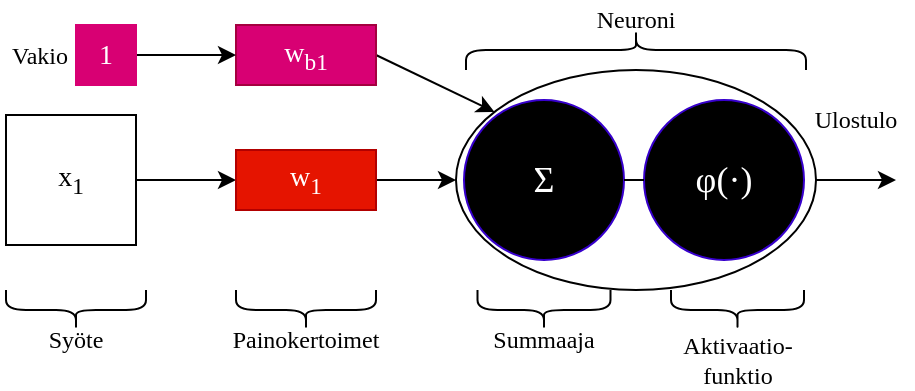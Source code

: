 <mxfile version="13.0.6" type="google"><diagram id="N8bs2FzUC10MA2vgQP_P" name="Page-1"><mxGraphModel dx="1422" dy="769" grid="1" gridSize="10" guides="1" tooltips="1" connect="1" arrows="1" fold="1" page="1" pageScale="1" pageWidth="827" pageHeight="1169" math="0" shadow="0"><root><mxCell id="0"/><mxCell id="1" parent="0"/><mxCell id="f3lc1m1BHpSiYK0tp4qR-17" style="edgeStyle=orthogonalEdgeStyle;rounded=0;orthogonalLoop=1;jettySize=auto;html=1;entryX=0;entryY=0.5;entryDx=0;entryDy=0;strokeColor=#000000;fontColor=#000000;" edge="1" parent="1" source="vyo6TJpPnQ9eapoHsoQL-1" target="vyo6TJpPnQ9eapoHsoQL-26"><mxGeometry relative="1" as="geometry"/></mxCell><mxCell id="vyo6TJpPnQ9eapoHsoQL-1" value="&lt;font style=&quot;font-size: 14px&quot; face=&quot;Times New Roman&quot;&gt;x&lt;sub&gt;1&lt;/sub&gt;&lt;/font&gt;" style="whiteSpace=wrap;html=1;aspect=fixed;" parent="1" vertex="1"><mxGeometry x="3" y="57.5" width="65" height="65" as="geometry"/></mxCell><mxCell id="vyo6TJpPnQ9eapoHsoQL-25" value="&lt;font style=&quot;font-size: 18px&quot; face=&quot;Times New Roman&quot;&gt;&lt;span class=&quot;ILfuVd NA6bn&quot;&gt;&lt;span class=&quot;e24Kjd&quot;&gt; Σ&lt;/span&gt;&lt;/span&gt;&lt;/font&gt;" style="ellipse;whiteSpace=wrap;html=1;aspect=fixed;fillColor=#000000;strokeColor=#3700CC;fontColor=#ffffff;" parent="1" vertex="1"><mxGeometry x="232" y="50" width="80" height="80" as="geometry"/></mxCell><mxCell id="f3lc1m1BHpSiYK0tp4qR-21" style="edgeStyle=none;rounded=0;orthogonalLoop=1;jettySize=auto;html=1;entryX=0;entryY=0.5;entryDx=0;entryDy=0;strokeColor=#000000;fontColor=#000000;" edge="1" parent="1" source="vyo6TJpPnQ9eapoHsoQL-26" target="f3lc1m1BHpSiYK0tp4qR-12"><mxGeometry relative="1" as="geometry"/></mxCell><mxCell id="vyo6TJpPnQ9eapoHsoQL-26" value="&lt;font style=&quot;font-size: 14px&quot; face=&quot;Times New Roman&quot;&gt;w&lt;sub&gt;1&lt;/sub&gt;&lt;/font&gt;" style="rounded=0;whiteSpace=wrap;html=1;fillColor=#e51400;strokeColor=#B20000;fontColor=#ffffff;" parent="1" vertex="1"><mxGeometry x="118" y="75" width="70" height="30" as="geometry"/></mxCell><mxCell id="f3lc1m1BHpSiYK0tp4qR-20" style="rounded=0;orthogonalLoop=1;jettySize=auto;html=1;strokeColor=#000000;fontColor=#000000;exitX=1;exitY=0.5;exitDx=0;exitDy=0;" edge="1" parent="1" source="vyo6TJpPnQ9eapoHsoQL-65" target="f3lc1m1BHpSiYK0tp4qR-12"><mxGeometry relative="1" as="geometry"/></mxCell><mxCell id="vyo6TJpPnQ9eapoHsoQL-65" value="&lt;font style=&quot;font-size: 14px&quot; face=&quot;Times New Roman&quot;&gt;w&lt;sub&gt;b1&lt;/sub&gt;&lt;/font&gt;" style="rounded=0;whiteSpace=wrap;html=1;fillColor=#D80073;strokeColor=#A50040;fontColor=#ffffff;" parent="1" vertex="1"><mxGeometry x="118" y="12.5" width="70" height="30" as="geometry"/></mxCell><mxCell id="40Gqp00WSa19-8PyqJXw-4" value="&lt;font style=&quot;font-size: 18px&quot; face=&quot;Times New Roman&quot;&gt;&lt;span style=&quot;left: 572.827px ; top: 800.402px&quot;&gt;φ&lt;/span&gt;&lt;span style=&quot;left: 583.364px ; top: 799.123px&quot;&gt;(&lt;/span&gt;&lt;span style=&quot;left: 589.205px ; top: 799.123px&quot;&gt;·&lt;/span&gt;&lt;span style=&quot;left: 595.045px ; top: 799.123px&quot;&gt;)&lt;/span&gt;&lt;/font&gt;" style="ellipse;whiteSpace=wrap;html=1;aspect=fixed;fillColor=#000000;strokeColor=#3700CC;fontColor=#ffffff;" parent="1" vertex="1"><mxGeometry x="322" y="50" width="80" height="80" as="geometry"/></mxCell><mxCell id="40Gqp00WSa19-8PyqJXw-12" value="" style="endArrow=none;html=1;strokeColor=#000000;fillColor=#FFFFFF;entryX=1;entryY=0.5;entryDx=0;entryDy=0;exitX=0;exitY=0.5;exitDx=0;exitDy=0;" parent="1" source="40Gqp00WSa19-8PyqJXw-4" target="vyo6TJpPnQ9eapoHsoQL-25" edge="1"><mxGeometry width="50" height="50" relative="1" as="geometry"><mxPoint x="262" y="245" as="sourcePoint"/><mxPoint x="312" y="195" as="targetPoint"/></mxGeometry></mxCell><mxCell id="f3lc1m1BHpSiYK0tp4qR-30" style="edgeStyle=none;rounded=0;orthogonalLoop=1;jettySize=auto;html=1;entryX=0;entryY=0.5;entryDx=0;entryDy=0;strokeColor=#000000;fontColor=#000000;" edge="1" parent="1" source="NgF7cQ5277dqiTqMvfOl-1" target="vyo6TJpPnQ9eapoHsoQL-65"><mxGeometry relative="1" as="geometry"/></mxCell><mxCell id="NgF7cQ5277dqiTqMvfOl-1" value="&lt;font style=&quot;font-size: 14px&quot; face=&quot;Times New Roman&quot; color=&quot;#FFFFFF&quot;&gt;1&lt;/font&gt;" style="whiteSpace=wrap;html=1;aspect=fixed;fillColor=#D80073;strokeColor=#D80073;" parent="1" vertex="1"><mxGeometry x="38" y="12.5" width="30" height="30" as="geometry"/></mxCell><mxCell id="f3lc1m1BHpSiYK0tp4qR-27" style="edgeStyle=none;rounded=0;orthogonalLoop=1;jettySize=auto;html=1;strokeColor=#000000;fontColor=#000000;" edge="1" parent="1" source="f3lc1m1BHpSiYK0tp4qR-12"><mxGeometry relative="1" as="geometry"><mxPoint x="448" y="90" as="targetPoint"/></mxGeometry></mxCell><mxCell id="f3lc1m1BHpSiYK0tp4qR-12" value="" style="ellipse;whiteSpace=wrap;html=1;strokeColor=#000000;fillColor=none;" vertex="1" parent="1"><mxGeometry x="228" y="35" width="180" height="110" as="geometry"/></mxCell><mxCell id="f3lc1m1BHpSiYK0tp4qR-22" value="&lt;font face=&quot;Times New Roman&quot;&gt;Syöte&lt;/font&gt;" style="text;html=1;strokeColor=none;fillColor=none;align=center;verticalAlign=middle;whiteSpace=wrap;rounded=0;fontColor=#000000;" vertex="1" parent="1"><mxGeometry x="18" y="160" width="40" height="20" as="geometry"/></mxCell><mxCell id="f3lc1m1BHpSiYK0tp4qR-23" value="&lt;font face=&quot;Times New Roman&quot;&gt;Painokertoimet&lt;/font&gt;" style="text;html=1;strokeColor=none;fillColor=none;align=center;verticalAlign=middle;whiteSpace=wrap;rounded=0;fontColor=#000000;" vertex="1" parent="1"><mxGeometry x="133" y="160" width="40" height="20" as="geometry"/></mxCell><mxCell id="f3lc1m1BHpSiYK0tp4qR-24" value="&lt;div&gt;&lt;font face=&quot;Times New Roman&quot;&gt;Neuroni&lt;/font&gt;&lt;/div&gt;" style="text;html=1;strokeColor=none;fillColor=none;align=center;verticalAlign=middle;whiteSpace=wrap;rounded=0;fontColor=#000000;" vertex="1" parent="1"><mxGeometry x="298" width="40" height="20" as="geometry"/></mxCell><mxCell id="f3lc1m1BHpSiYK0tp4qR-25" value="&lt;font face=&quot;Times New Roman&quot;&gt;Summaaja&lt;/font&gt;" style="text;html=1;strokeColor=none;fillColor=none;align=center;verticalAlign=middle;whiteSpace=wrap;rounded=0;fontColor=#000000;" vertex="1" parent="1"><mxGeometry x="252" y="160" width="40" height="20" as="geometry"/></mxCell><mxCell id="f3lc1m1BHpSiYK0tp4qR-28" value="&lt;font face=&quot;Times New Roman&quot;&gt;Ulostulo&lt;/font&gt;" style="text;html=1;strokeColor=none;fillColor=none;align=center;verticalAlign=middle;whiteSpace=wrap;rounded=0;fontColor=#000000;" vertex="1" parent="1"><mxGeometry x="408" y="50" width="40" height="20" as="geometry"/></mxCell><mxCell id="f3lc1m1BHpSiYK0tp4qR-29" value="&lt;div&gt;&lt;font face=&quot;Times New Roman&quot;&gt;Vakio&lt;/font&gt;&lt;/div&gt;" style="text;html=1;strokeColor=none;fillColor=none;align=center;verticalAlign=middle;whiteSpace=wrap;rounded=0;fontColor=#000000;" vertex="1" parent="1"><mxGeometry y="17.5" width="40" height="20" as="geometry"/></mxCell><mxCell id="f3lc1m1BHpSiYK0tp4qR-31" value="" style="shape=curlyBracket;whiteSpace=wrap;html=1;rounded=1;strokeColor=#000000;fillColor=#000000;fontColor=#000000;direction=north;" vertex="1" parent="1"><mxGeometry x="3" y="145" width="70" height="20" as="geometry"/></mxCell><mxCell id="f3lc1m1BHpSiYK0tp4qR-32" value="" style="shape=curlyBracket;whiteSpace=wrap;html=1;rounded=1;strokeColor=#000000;fillColor=#000000;fontColor=#000000;direction=north;" vertex="1" parent="1"><mxGeometry x="118" y="145" width="70" height="20" as="geometry"/></mxCell><mxCell id="f3lc1m1BHpSiYK0tp4qR-34" value="" style="shape=curlyBracket;whiteSpace=wrap;html=1;rounded=1;strokeColor=#000000;fillColor=#000000;fontColor=#000000;direction=north;" vertex="1" parent="1"><mxGeometry x="238.75" y="145" width="66.5" height="20" as="geometry"/></mxCell><mxCell id="f3lc1m1BHpSiYK0tp4qR-36" value="" style="shape=curlyBracket;whiteSpace=wrap;html=1;rounded=1;strokeColor=#000000;fillColor=#000000;fontColor=#000000;direction=north;" vertex="1" parent="1"><mxGeometry x="335.5" y="145" width="66.5" height="20" as="geometry"/></mxCell><mxCell id="f3lc1m1BHpSiYK0tp4qR-37" value="&lt;font face=&quot;Times New Roman&quot;&gt;Aktivaatio-funktio&lt;/font&gt;" style="text;html=1;strokeColor=none;fillColor=none;align=center;verticalAlign=middle;whiteSpace=wrap;rounded=0;fontColor=#000000;" vertex="1" parent="1"><mxGeometry x="348.75" y="170" width="40" height="20" as="geometry"/></mxCell><mxCell id="f3lc1m1BHpSiYK0tp4qR-38" value="" style="shape=curlyBracket;whiteSpace=wrap;html=1;rounded=1;strokeColor=#000000;fillColor=#000000;fontColor=#000000;direction=south;" vertex="1" parent="1"><mxGeometry x="233" y="15" width="170" height="20" as="geometry"/></mxCell></root></mxGraphModel></diagram></mxfile>